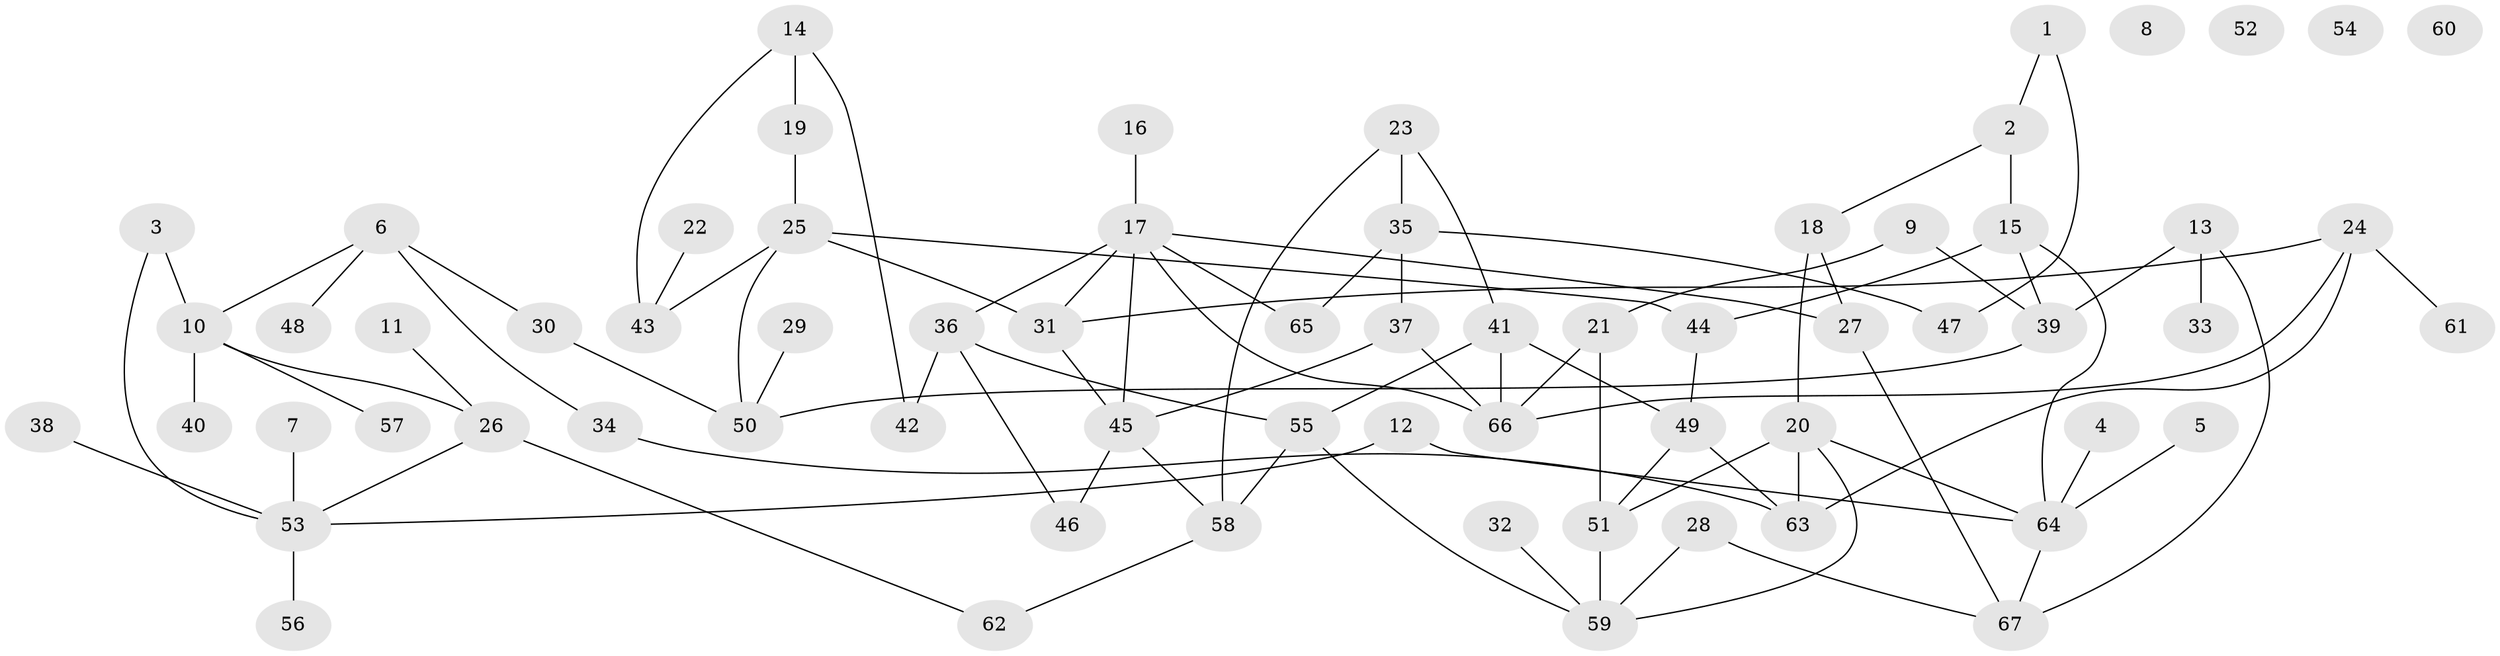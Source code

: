 // coarse degree distribution, {3: 0.16, 5: 0.2, 1: 0.12, 2: 0.24, 4: 0.12, 6: 0.08, 9: 0.04, 7: 0.04}
// Generated by graph-tools (version 1.1) at 2025/48/03/04/25 22:48:04]
// undirected, 67 vertices, 92 edges
graph export_dot {
  node [color=gray90,style=filled];
  1;
  2;
  3;
  4;
  5;
  6;
  7;
  8;
  9;
  10;
  11;
  12;
  13;
  14;
  15;
  16;
  17;
  18;
  19;
  20;
  21;
  22;
  23;
  24;
  25;
  26;
  27;
  28;
  29;
  30;
  31;
  32;
  33;
  34;
  35;
  36;
  37;
  38;
  39;
  40;
  41;
  42;
  43;
  44;
  45;
  46;
  47;
  48;
  49;
  50;
  51;
  52;
  53;
  54;
  55;
  56;
  57;
  58;
  59;
  60;
  61;
  62;
  63;
  64;
  65;
  66;
  67;
  1 -- 2;
  1 -- 47;
  2 -- 15;
  2 -- 18;
  3 -- 10;
  3 -- 53;
  4 -- 64;
  5 -- 64;
  6 -- 10;
  6 -- 30;
  6 -- 34;
  6 -- 48;
  7 -- 53;
  9 -- 21;
  9 -- 39;
  10 -- 26;
  10 -- 40;
  10 -- 57;
  11 -- 26;
  12 -- 53;
  12 -- 64;
  13 -- 33;
  13 -- 39;
  13 -- 67;
  14 -- 19;
  14 -- 42;
  14 -- 43;
  15 -- 39;
  15 -- 44;
  15 -- 64;
  16 -- 17;
  17 -- 27;
  17 -- 31;
  17 -- 36;
  17 -- 45;
  17 -- 65;
  17 -- 66;
  18 -- 20;
  18 -- 27;
  19 -- 25;
  20 -- 51;
  20 -- 59;
  20 -- 63;
  20 -- 64;
  21 -- 51;
  21 -- 66;
  22 -- 43;
  23 -- 35;
  23 -- 41;
  23 -- 58;
  24 -- 31;
  24 -- 61;
  24 -- 63;
  24 -- 66;
  25 -- 31;
  25 -- 43;
  25 -- 44;
  25 -- 50;
  26 -- 53;
  26 -- 62;
  27 -- 67;
  28 -- 59;
  28 -- 67;
  29 -- 50;
  30 -- 50;
  31 -- 45;
  32 -- 59;
  34 -- 63;
  35 -- 37;
  35 -- 47;
  35 -- 65;
  36 -- 42;
  36 -- 46;
  36 -- 55;
  37 -- 45;
  37 -- 66;
  38 -- 53;
  39 -- 50;
  41 -- 49;
  41 -- 55;
  41 -- 66;
  44 -- 49;
  45 -- 46;
  45 -- 58;
  49 -- 51;
  49 -- 63;
  51 -- 59;
  53 -- 56;
  55 -- 58;
  55 -- 59;
  58 -- 62;
  64 -- 67;
}
